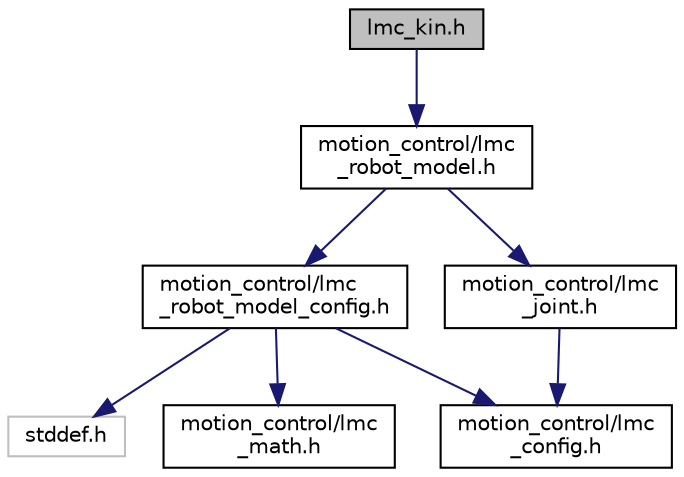 digraph "lmc_kin.h"
{
 // LATEX_PDF_SIZE
  edge [fontname="Helvetica",fontsize="10",labelfontname="Helvetica",labelfontsize="10"];
  node [fontname="Helvetica",fontsize="10",shape=record];
  Node1 [label="lmc_kin.h",height=0.2,width=0.4,color="black", fillcolor="grey75", style="filled", fontcolor="black",tooltip="Kinematic related functions."];
  Node1 -> Node2 [color="midnightblue",fontsize="10",style="solid",fontname="Helvetica"];
  Node2 [label="motion_control/lmc\l_robot_model.h",height=0.2,width=0.4,color="black", fillcolor="white", style="filled",URL="$lmc__robot__model_8h.html",tooltip="Robot model related data structures and functions."];
  Node2 -> Node3 [color="midnightblue",fontsize="10",style="solid",fontname="Helvetica"];
  Node3 [label="motion_control/lmc\l_robot_model_config.h",height=0.2,width=0.4,color="black", fillcolor="white", style="filled",URL="$lmc__robot__model__config_8h.html",tooltip="Robot model config related data structures."];
  Node3 -> Node4 [color="midnightblue",fontsize="10",style="solid",fontname="Helvetica"];
  Node4 [label="stddef.h",height=0.2,width=0.4,color="grey75", fillcolor="white", style="filled",tooltip=" "];
  Node3 -> Node5 [color="midnightblue",fontsize="10",style="solid",fontname="Helvetica"];
  Node5 [label="motion_control/lmc\l_config.h",height=0.2,width=0.4,color="black", fillcolor="white", style="filled",URL="$lmc__config_8h.html",tooltip="Global configuration macro."];
  Node3 -> Node6 [color="midnightblue",fontsize="10",style="solid",fontname="Helvetica"];
  Node6 [label="motion_control/lmc\l_math.h",height=0.2,width=0.4,color="black", fillcolor="white", style="filled",URL="$lmc__math_8h.html",tooltip="Basic math data structure definitions and functions."];
  Node2 -> Node7 [color="midnightblue",fontsize="10",style="solid",fontname="Helvetica"];
  Node7 [label="motion_control/lmc\l_joint.h",height=0.2,width=0.4,color="black", fillcolor="white", style="filled",URL="$lmc__joint_8h.html",tooltip="Joint related data structure."];
  Node7 -> Node5 [color="midnightblue",fontsize="10",style="solid",fontname="Helvetica"];
}
